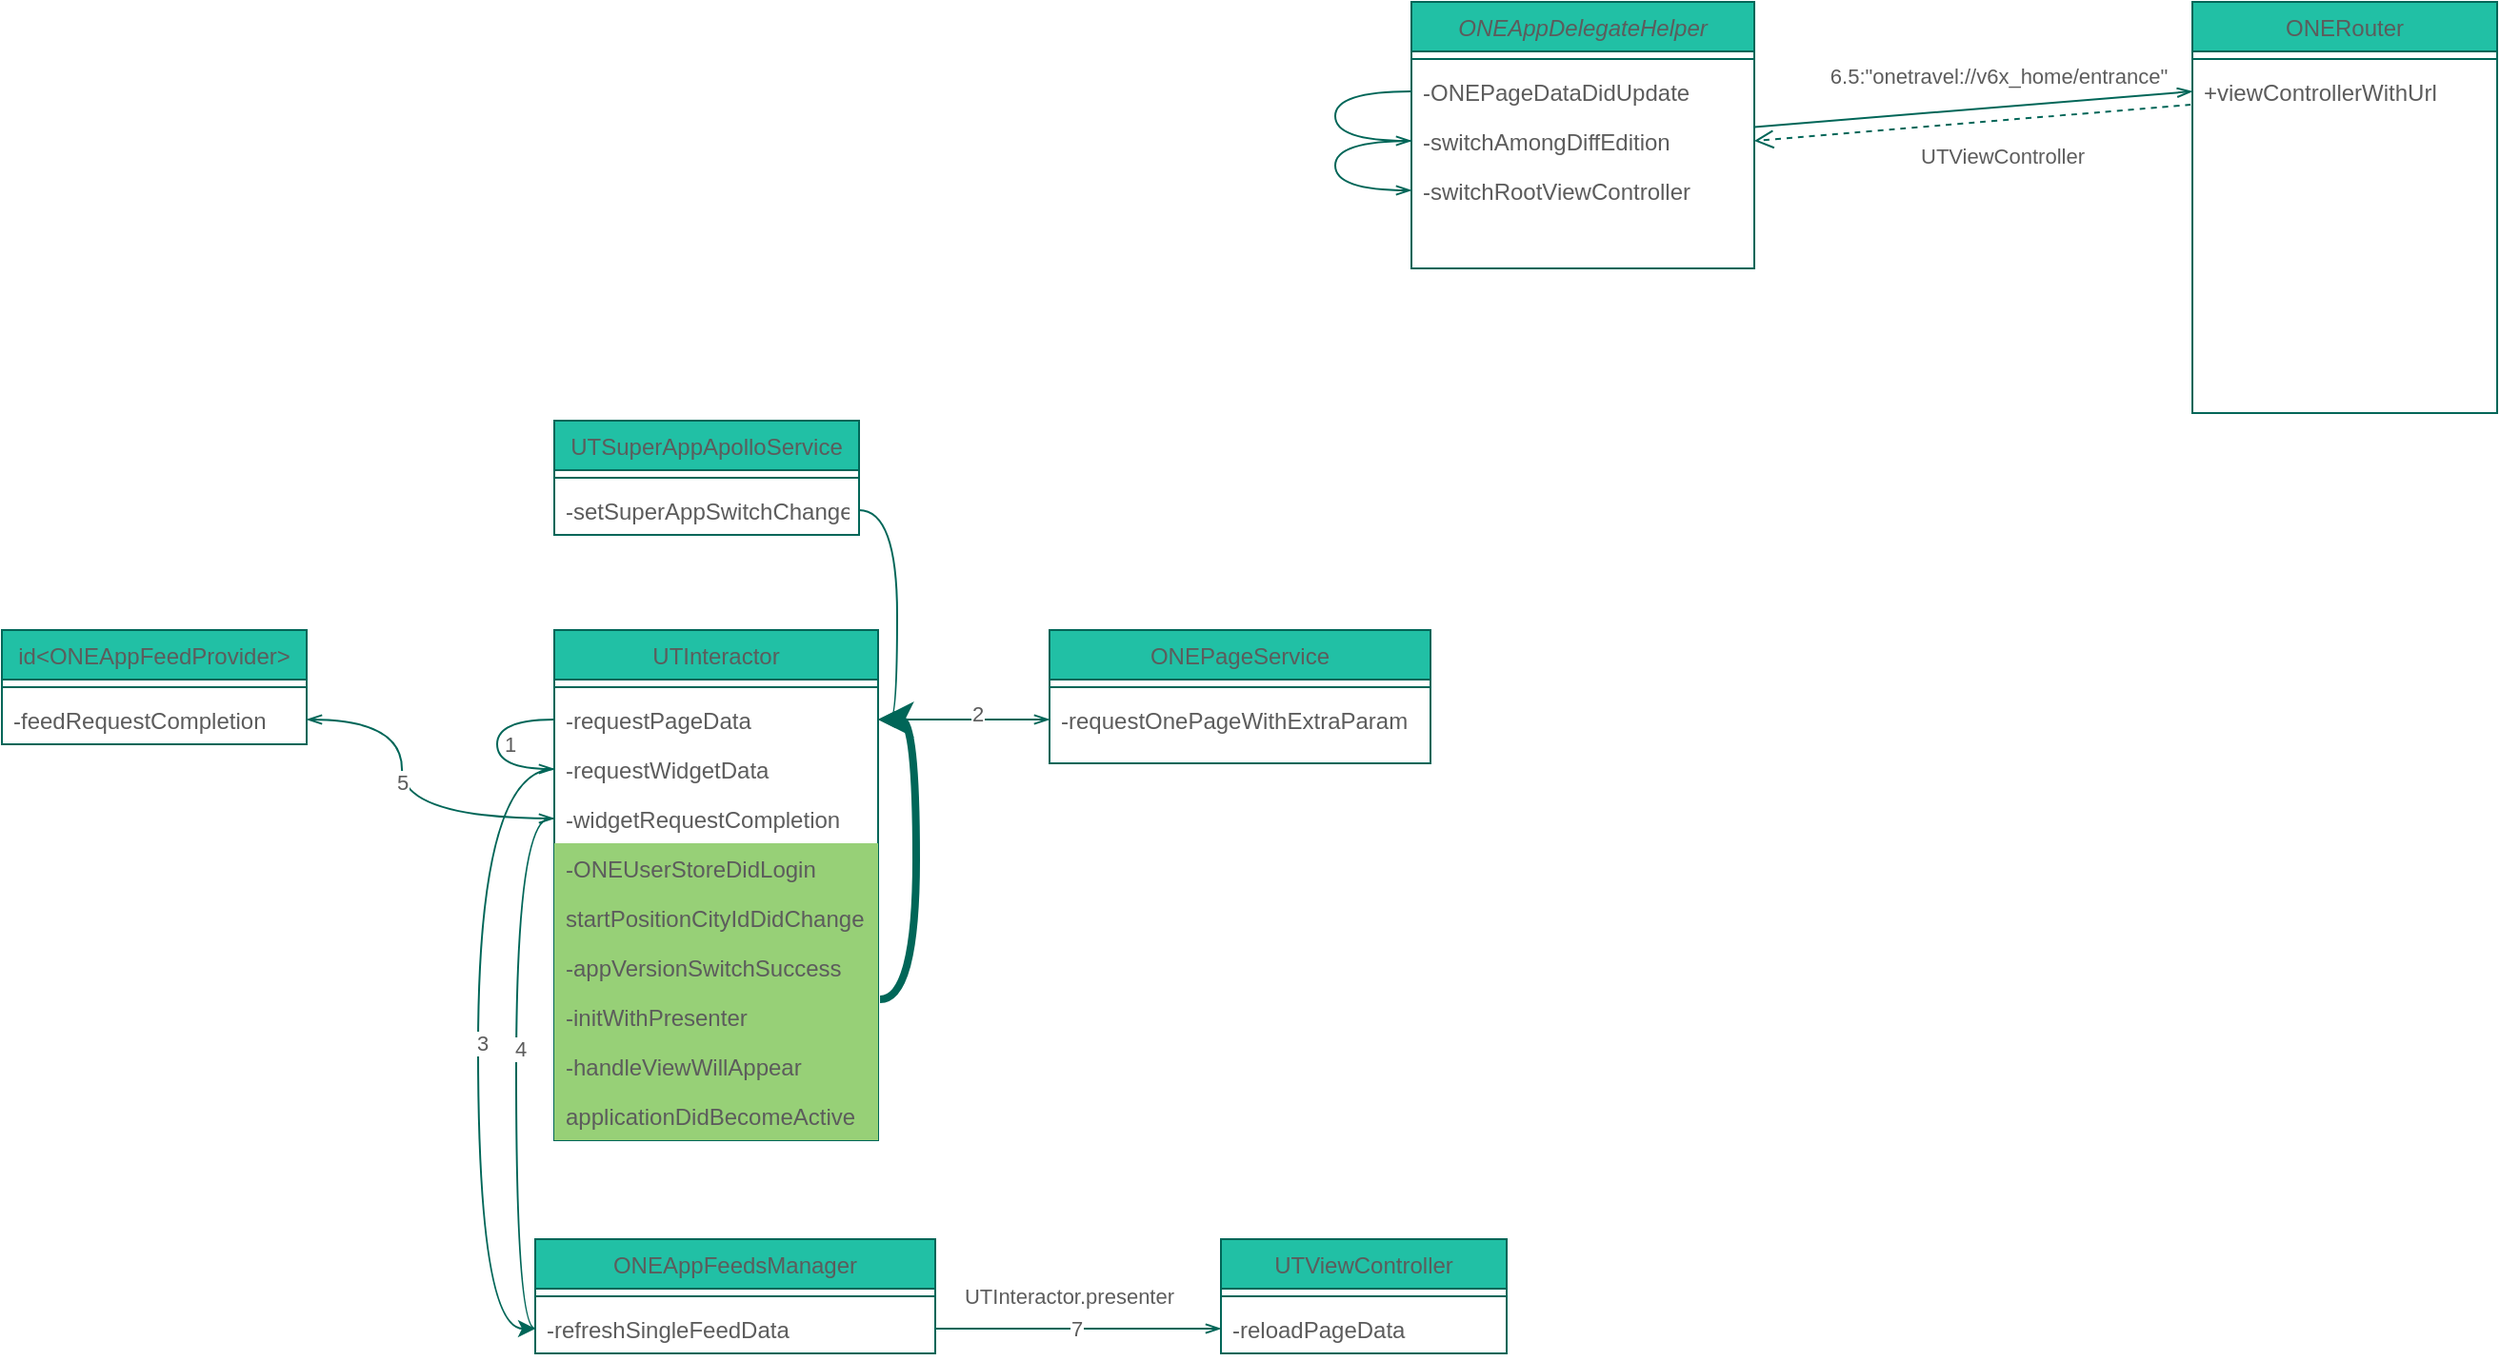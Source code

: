 <mxfile version="16.2.7" type="github">
  <diagram id="C5RBs43oDa-KdzZeNtuy" name="Page-1">
    <mxGraphModel dx="3765" dy="681" grid="1" gridSize="10" guides="1" tooltips="1" connect="1" arrows="1" fold="1" page="1" pageScale="1" pageWidth="2339" pageHeight="3300" math="0" shadow="0">
      <root>
        <mxCell id="WIyWlLk6GJQsqaUBKTNV-0" />
        <mxCell id="WIyWlLk6GJQsqaUBKTNV-1" parent="WIyWlLk6GJQsqaUBKTNV-0" />
        <mxCell id="zkfFHV4jXpPFQw0GAbJ--0" value="ONEAppDelegateHelper" style="swimlane;fontStyle=2;align=center;verticalAlign=top;childLayout=stackLayout;horizontal=1;startSize=26;horizontalStack=0;resizeParent=1;resizeLast=0;collapsible=1;marginBottom=0;rounded=0;shadow=0;strokeWidth=1;fillColor=#21C0A5;strokeColor=#006658;fontColor=#5C5C5C;" parent="WIyWlLk6GJQsqaUBKTNV-1" vertex="1">
          <mxGeometry x="680" y="40" width="180" height="140" as="geometry">
            <mxRectangle x="220" y="120" width="160" height="26" as="alternateBounds" />
          </mxGeometry>
        </mxCell>
        <mxCell id="zkfFHV4jXpPFQw0GAbJ--4" value="" style="line;html=1;strokeWidth=1;align=left;verticalAlign=middle;spacingTop=-1;spacingLeft=3;spacingRight=3;rotatable=0;labelPosition=right;points=[];portConstraint=eastwest;fillColor=#21C0A5;strokeColor=#006658;fontColor=#5C5C5C;rounded=0;" parent="zkfFHV4jXpPFQw0GAbJ--0" vertex="1">
          <mxGeometry y="26" width="180" height="8" as="geometry" />
        </mxCell>
        <mxCell id="zkfFHV4jXpPFQw0GAbJ--5" value="-ONEPageDataDidUpdate" style="text;align=left;verticalAlign=top;spacingLeft=4;spacingRight=4;overflow=hidden;rotatable=0;points=[[0,0.5],[1,0.5]];portConstraint=eastwest;fontColor=#5C5C5C;rounded=0;" parent="zkfFHV4jXpPFQw0GAbJ--0" vertex="1">
          <mxGeometry y="34" width="180" height="26" as="geometry" />
        </mxCell>
        <mxCell id="EnbTuyh9L7DMNA41FZCY-18" value="-switchAmongDiffEdition" style="text;align=left;verticalAlign=top;spacingLeft=4;spacingRight=4;overflow=hidden;rotatable=0;points=[[0,0.5],[1,0.5]];portConstraint=eastwest;fontColor=#5C5C5C;rounded=0;" vertex="1" parent="zkfFHV4jXpPFQw0GAbJ--0">
          <mxGeometry y="60" width="180" height="26" as="geometry" />
        </mxCell>
        <mxCell id="EnbTuyh9L7DMNA41FZCY-28" value="" style="edgeStyle=orthogonalEdgeStyle;html=1;align=left;spacingLeft=2;endArrow=openThin;rounded=0;exitX=0;exitY=0.5;exitDx=0;exitDy=0;entryX=0;entryY=0.5;entryDx=0;entryDy=0;endFill=0;strokeColor=#006658;fontColor=#5C5C5C;curved=1;" edge="1" target="EnbTuyh9L7DMNA41FZCY-18" parent="zkfFHV4jXpPFQw0GAbJ--0" source="zkfFHV4jXpPFQw0GAbJ--5">
          <mxGeometry relative="1" as="geometry">
            <mxPoint x="190" y="50" as="sourcePoint" />
            <Array as="points">
              <mxPoint x="-40" y="47" />
              <mxPoint x="-40" y="73" />
            </Array>
            <mxPoint y="70" as="targetPoint" />
          </mxGeometry>
        </mxCell>
        <mxCell id="EnbTuyh9L7DMNA41FZCY-39" value="-switchRootViewController" style="text;align=left;verticalAlign=top;spacingLeft=4;spacingRight=4;overflow=hidden;rotatable=0;points=[[0,0.5],[1,0.5]];portConstraint=eastwest;fontColor=#5C5C5C;rounded=0;" vertex="1" parent="zkfFHV4jXpPFQw0GAbJ--0">
          <mxGeometry y="86" width="180" height="26" as="geometry" />
        </mxCell>
        <mxCell id="EnbTuyh9L7DMNA41FZCY-40" value="" style="edgeStyle=orthogonalEdgeStyle;html=1;align=left;spacingLeft=2;endArrow=openThin;rounded=0;exitX=0;exitY=0.5;exitDx=0;exitDy=0;endFill=0;entryX=0;entryY=0.5;entryDx=0;entryDy=0;strokeColor=#006658;fontColor=#5C5C5C;curved=1;" edge="1" parent="zkfFHV4jXpPFQw0GAbJ--0" source="EnbTuyh9L7DMNA41FZCY-18" target="EnbTuyh9L7DMNA41FZCY-39">
          <mxGeometry relative="1" as="geometry">
            <mxPoint x="10" y="57" as="sourcePoint" />
            <Array as="points">
              <mxPoint x="-40" y="73" />
              <mxPoint x="-40" y="99" />
            </Array>
            <mxPoint x="-40" y="110" as="targetPoint" />
          </mxGeometry>
        </mxCell>
        <mxCell id="zkfFHV4jXpPFQw0GAbJ--17" value="ONERouter" style="swimlane;fontStyle=0;align=center;verticalAlign=top;childLayout=stackLayout;horizontal=1;startSize=26;horizontalStack=0;resizeParent=1;resizeLast=0;collapsible=1;marginBottom=0;rounded=0;shadow=0;strokeWidth=1;fillColor=#21C0A5;strokeColor=#006658;fontColor=#5C5C5C;" parent="WIyWlLk6GJQsqaUBKTNV-1" vertex="1">
          <mxGeometry x="1090" y="40" width="160" height="216" as="geometry">
            <mxRectangle x="550" y="140" width="160" height="26" as="alternateBounds" />
          </mxGeometry>
        </mxCell>
        <mxCell id="zkfFHV4jXpPFQw0GAbJ--23" value="" style="line;html=1;strokeWidth=1;align=left;verticalAlign=middle;spacingTop=-1;spacingLeft=3;spacingRight=3;rotatable=0;labelPosition=right;points=[];portConstraint=eastwest;fillColor=#21C0A5;strokeColor=#006658;fontColor=#5C5C5C;rounded=0;" parent="zkfFHV4jXpPFQw0GAbJ--17" vertex="1">
          <mxGeometry y="26" width="160" height="8" as="geometry" />
        </mxCell>
        <mxCell id="zkfFHV4jXpPFQw0GAbJ--25" value="+viewControllerWithUrl" style="text;align=left;verticalAlign=top;spacingLeft=4;spacingRight=4;overflow=hidden;rotatable=0;points=[[0,0.5],[1,0.5]];portConstraint=eastwest;fontColor=#5C5C5C;rounded=0;" parent="zkfFHV4jXpPFQw0GAbJ--17" vertex="1">
          <mxGeometry y="34" width="160" height="26" as="geometry" />
        </mxCell>
        <mxCell id="EnbTuyh9L7DMNA41FZCY-30" style="orthogonalLoop=1;jettySize=auto;html=1;entryX=0;entryY=0.5;entryDx=0;entryDy=0;fontSize=11;rounded=0;elbow=vertical;endArrow=openThin;endFill=0;strokeColor=#006658;fontColor=#5C5C5C;curved=1;" edge="1" parent="WIyWlLk6GJQsqaUBKTNV-1" source="EnbTuyh9L7DMNA41FZCY-18" target="zkfFHV4jXpPFQw0GAbJ--25">
          <mxGeometry relative="1" as="geometry" />
        </mxCell>
        <mxCell id="EnbTuyh9L7DMNA41FZCY-31" value="&lt;span style=&quot;font-size: 11px&quot;&gt;6.5:&quot;onetravel://v6x_home/entrance&quot;&lt;/span&gt;" style="edgeLabel;html=1;align=center;verticalAlign=middle;resizable=0;points=[];fontSize=11;fontColor=#5C5C5C;rounded=0;" vertex="1" connectable="0" parent="EnbTuyh9L7DMNA41FZCY-30">
          <mxGeometry x="0.11" y="2" relative="1" as="geometry">
            <mxPoint y="-15" as="offset" />
          </mxGeometry>
        </mxCell>
        <mxCell id="EnbTuyh9L7DMNA41FZCY-32" value="UTViewController" style="swimlane;fontStyle=0;align=center;verticalAlign=top;childLayout=stackLayout;horizontal=1;startSize=26;horizontalStack=0;resizeParent=1;resizeLast=0;collapsible=1;marginBottom=0;rounded=0;shadow=0;strokeWidth=1;fillColor=#21C0A5;strokeColor=#006658;fontColor=#5C5C5C;" vertex="1" parent="WIyWlLk6GJQsqaUBKTNV-1">
          <mxGeometry x="580" y="690" width="150" height="60" as="geometry">
            <mxRectangle x="550" y="140" width="160" height="26" as="alternateBounds" />
          </mxGeometry>
        </mxCell>
        <mxCell id="EnbTuyh9L7DMNA41FZCY-33" value="" style="line;html=1;strokeWidth=1;align=left;verticalAlign=middle;spacingTop=-1;spacingLeft=3;spacingRight=3;rotatable=0;labelPosition=right;points=[];portConstraint=eastwest;fillColor=#21C0A5;strokeColor=#006658;fontColor=#5C5C5C;rounded=0;" vertex="1" parent="EnbTuyh9L7DMNA41FZCY-32">
          <mxGeometry y="26" width="150" height="8" as="geometry" />
        </mxCell>
        <mxCell id="EnbTuyh9L7DMNA41FZCY-34" value="-reloadPageData" style="text;align=left;verticalAlign=top;spacingLeft=4;spacingRight=4;overflow=hidden;rotatable=0;points=[[0,0.5],[1,0.5]];portConstraint=eastwest;fontColor=#5C5C5C;rounded=0;" vertex="1" parent="EnbTuyh9L7DMNA41FZCY-32">
          <mxGeometry y="34" width="150" height="26" as="geometry" />
        </mxCell>
        <mxCell id="EnbTuyh9L7DMNA41FZCY-37" value="" style="html=1;verticalAlign=bottom;endArrow=open;dashed=1;endSize=8;exitX=-0.006;exitY=0.769;rounded=0;fontSize=11;elbow=vertical;exitDx=0;exitDy=0;entryX=1;entryY=0.5;entryDx=0;entryDy=0;exitPerimeter=0;strokeColor=#006658;fontColor=#5C5C5C;curved=1;" edge="1" source="zkfFHV4jXpPFQw0GAbJ--25" parent="WIyWlLk6GJQsqaUBKTNV-1" target="EnbTuyh9L7DMNA41FZCY-18">
          <mxGeometry relative="1" as="geometry">
            <mxPoint x="840" y="246" as="targetPoint" />
            <mxPoint x="910" y="246" as="sourcePoint" />
          </mxGeometry>
        </mxCell>
        <mxCell id="EnbTuyh9L7DMNA41FZCY-38" value="&lt;span style=&quot;font-size: 11px&quot;&gt;UTViewController&lt;/span&gt;" style="edgeLabel;html=1;align=center;verticalAlign=middle;resizable=0;points=[];fontSize=11;fontColor=#5C5C5C;rounded=0;" vertex="1" connectable="0" parent="WIyWlLk6GJQsqaUBKTNV-1">
          <mxGeometry x="990.004" y="120.003" as="geometry">
            <mxPoint y="1" as="offset" />
          </mxGeometry>
        </mxCell>
        <mxCell id="EnbTuyh9L7DMNA41FZCY-41" value="UTInteractor" style="swimlane;fontStyle=0;align=center;verticalAlign=top;childLayout=stackLayout;horizontal=1;startSize=26;horizontalStack=0;resizeParent=1;resizeLast=0;collapsible=1;marginBottom=0;rounded=0;shadow=0;strokeWidth=1;fillColor=#21C0A5;strokeColor=#006658;fontColor=#5C5C5C;" vertex="1" parent="WIyWlLk6GJQsqaUBKTNV-1">
          <mxGeometry x="230" y="370" width="170" height="268" as="geometry">
            <mxRectangle x="550" y="140" width="160" height="26" as="alternateBounds" />
          </mxGeometry>
        </mxCell>
        <mxCell id="EnbTuyh9L7DMNA41FZCY-42" value="" style="line;html=1;strokeWidth=1;align=left;verticalAlign=middle;spacingTop=-1;spacingLeft=3;spacingRight=3;rotatable=0;labelPosition=right;points=[];portConstraint=eastwest;fillColor=#21C0A5;strokeColor=#006658;fontColor=#5C5C5C;rounded=0;" vertex="1" parent="EnbTuyh9L7DMNA41FZCY-41">
          <mxGeometry y="26" width="170" height="8" as="geometry" />
        </mxCell>
        <mxCell id="EnbTuyh9L7DMNA41FZCY-43" value="-requestPageData" style="text;align=left;verticalAlign=top;spacingLeft=4;spacingRight=4;overflow=hidden;rotatable=0;points=[[0,0.5],[1,0.5]];portConstraint=eastwest;fontColor=#5C5C5C;rounded=0;" vertex="1" parent="EnbTuyh9L7DMNA41FZCY-41">
          <mxGeometry y="34" width="170" height="26" as="geometry" />
        </mxCell>
        <mxCell id="EnbTuyh9L7DMNA41FZCY-49" value="-requestWidgetData" style="text;align=left;verticalAlign=top;spacingLeft=4;spacingRight=4;overflow=hidden;rotatable=0;points=[[0,0.5],[1,0.5]];portConstraint=eastwest;fontColor=#5C5C5C;rounded=0;" vertex="1" parent="EnbTuyh9L7DMNA41FZCY-41">
          <mxGeometry y="60" width="170" height="26" as="geometry" />
        </mxCell>
        <mxCell id="EnbTuyh9L7DMNA41FZCY-50" value="1" style="edgeStyle=orthogonalEdgeStyle;html=1;align=left;spacingLeft=2;endArrow=openThin;rounded=0;exitX=0;exitY=0.5;exitDx=0;exitDy=0;entryX=0;entryY=0.5;entryDx=0;entryDy=0;endFill=0;strokeColor=#006658;fontColor=#5C5C5C;curved=1;" edge="1" parent="EnbTuyh9L7DMNA41FZCY-41" source="EnbTuyh9L7DMNA41FZCY-43" target="EnbTuyh9L7DMNA41FZCY-49">
          <mxGeometry relative="1" as="geometry">
            <mxPoint y="40" as="sourcePoint" />
            <Array as="points">
              <mxPoint x="-30" y="47" />
              <mxPoint x="-30" y="73" />
            </Array>
            <mxPoint y="66" as="targetPoint" />
          </mxGeometry>
        </mxCell>
        <mxCell id="EnbTuyh9L7DMNA41FZCY-86" value="-widgetRequestCompletion" style="text;align=left;verticalAlign=top;spacingLeft=4;spacingRight=4;overflow=hidden;rotatable=0;points=[[0,0.5],[1,0.5]];portConstraint=eastwest;fontColor=#5C5C5C;rounded=0;" vertex="1" parent="EnbTuyh9L7DMNA41FZCY-41">
          <mxGeometry y="86" width="170" height="26" as="geometry" />
        </mxCell>
        <mxCell id="EnbTuyh9L7DMNA41FZCY-56" value="-ONEUserStoreDidLogin" style="text;align=left;verticalAlign=top;spacingLeft=4;spacingRight=4;overflow=hidden;rotatable=0;points=[[0,0.5],[1,0.5]];portConstraint=eastwest;fontColor=#5C5C5C;rounded=0;fillColor=#97D077;gradientColor=none;shadow=0;sketch=0;glass=0;" vertex="1" parent="EnbTuyh9L7DMNA41FZCY-41">
          <mxGeometry y="112" width="170" height="26" as="geometry" />
        </mxCell>
        <mxCell id="EnbTuyh9L7DMNA41FZCY-69" value="startPositionCityIdDidChange" style="text;align=left;verticalAlign=top;spacingLeft=4;spacingRight=4;overflow=hidden;rotatable=0;points=[[0,0.5],[1,0.5]];portConstraint=eastwest;fontColor=#5C5C5C;rounded=0;fillColor=#97D077;gradientColor=none;shadow=0;sketch=0;" vertex="1" parent="EnbTuyh9L7DMNA41FZCY-41">
          <mxGeometry y="138" width="170" height="26" as="geometry" />
        </mxCell>
        <mxCell id="EnbTuyh9L7DMNA41FZCY-76" style="edgeStyle=orthogonalEdgeStyle;curved=1;orthogonalLoop=1;jettySize=auto;html=1;entryX=1;entryY=0.5;entryDx=0;entryDy=0;fontColor=#5C5C5C;strokeColor=#006658;fillColor=#21C0A5;exitX=1.006;exitY=1.154;exitDx=0;exitDy=0;exitPerimeter=0;strokeWidth=4;" edge="1" parent="EnbTuyh9L7DMNA41FZCY-41" source="EnbTuyh9L7DMNA41FZCY-70" target="EnbTuyh9L7DMNA41FZCY-43">
          <mxGeometry relative="1" as="geometry">
            <Array as="points">
              <mxPoint x="190" y="194" />
              <mxPoint x="190" y="47" />
            </Array>
          </mxGeometry>
        </mxCell>
        <mxCell id="EnbTuyh9L7DMNA41FZCY-70" value="-appVersionSwitchSuccess&#xa;" style="text;align=left;verticalAlign=top;spacingLeft=4;spacingRight=4;overflow=hidden;rotatable=0;points=[[0,0.5],[1,0.5]];portConstraint=eastwest;fontColor=#5C5C5C;rounded=0;fillColor=#97D077;gradientColor=none;shadow=0;sketch=0;" vertex="1" parent="EnbTuyh9L7DMNA41FZCY-41">
          <mxGeometry y="164" width="170" height="26" as="geometry" />
        </mxCell>
        <mxCell id="EnbTuyh9L7DMNA41FZCY-71" value="-initWithPresenter" style="text;align=left;verticalAlign=top;spacingLeft=4;spacingRight=4;overflow=hidden;rotatable=0;points=[[0,0.5],[1,0.5]];portConstraint=eastwest;fontColor=#5C5C5C;rounded=0;fillColor=#97D077;gradientColor=none;shadow=0;sketch=0;" vertex="1" parent="EnbTuyh9L7DMNA41FZCY-41">
          <mxGeometry y="190" width="170" height="26" as="geometry" />
        </mxCell>
        <mxCell id="EnbTuyh9L7DMNA41FZCY-72" value="-handleViewWillAppear&#xa;&#xa;" style="text;align=left;verticalAlign=top;spacingLeft=4;spacingRight=4;overflow=hidden;rotatable=0;points=[[0,0.5],[1,0.5]];portConstraint=eastwest;fontColor=#5C5C5C;rounded=0;fillColor=#97D077;gradientColor=none;shadow=0;sketch=0;" vertex="1" parent="EnbTuyh9L7DMNA41FZCY-41">
          <mxGeometry y="216" width="170" height="26" as="geometry" />
        </mxCell>
        <mxCell id="EnbTuyh9L7DMNA41FZCY-84" value="applicationDidBecomeActive" style="text;align=left;verticalAlign=top;spacingLeft=4;spacingRight=4;overflow=hidden;rotatable=0;points=[[0,0.5],[1,0.5]];portConstraint=eastwest;fontColor=#5C5C5C;rounded=0;fillColor=#97D077;gradientColor=none;shadow=0;sketch=0;" vertex="1" parent="EnbTuyh9L7DMNA41FZCY-41">
          <mxGeometry y="242" width="170" height="26" as="geometry" />
        </mxCell>
        <mxCell id="EnbTuyh9L7DMNA41FZCY-44" value="ONEPageService" style="swimlane;fontStyle=0;align=center;verticalAlign=top;childLayout=stackLayout;horizontal=1;startSize=26;horizontalStack=0;resizeParent=1;resizeLast=0;collapsible=1;marginBottom=0;rounded=0;shadow=0;strokeWidth=1;fillColor=#21C0A5;strokeColor=#006658;fontColor=#5C5C5C;" vertex="1" parent="WIyWlLk6GJQsqaUBKTNV-1">
          <mxGeometry x="490" y="370" width="200" height="70" as="geometry">
            <mxRectangle x="550" y="140" width="160" height="26" as="alternateBounds" />
          </mxGeometry>
        </mxCell>
        <mxCell id="EnbTuyh9L7DMNA41FZCY-45" value="" style="line;html=1;strokeWidth=1;align=left;verticalAlign=middle;spacingTop=-1;spacingLeft=3;spacingRight=3;rotatable=0;labelPosition=right;points=[];portConstraint=eastwest;fillColor=#21C0A5;strokeColor=#006658;fontColor=#5C5C5C;rounded=0;" vertex="1" parent="EnbTuyh9L7DMNA41FZCY-44">
          <mxGeometry y="26" width="200" height="8" as="geometry" />
        </mxCell>
        <mxCell id="EnbTuyh9L7DMNA41FZCY-47" value="-requestOnePageWithExtraParam" style="text;align=left;verticalAlign=top;spacingLeft=4;spacingRight=4;overflow=hidden;rotatable=0;points=[[0,0.5],[1,0.5]];portConstraint=eastwest;fontColor=#5C5C5C;rounded=0;" vertex="1" parent="EnbTuyh9L7DMNA41FZCY-44">
          <mxGeometry y="34" width="200" height="26" as="geometry" />
        </mxCell>
        <mxCell id="EnbTuyh9L7DMNA41FZCY-48" style="edgeStyle=none;rounded=0;orthogonalLoop=1;jettySize=auto;html=1;entryX=0;entryY=0.5;entryDx=0;entryDy=0;fontSize=11;endArrow=openThin;endFill=0;elbow=vertical;strokeColor=#006658;fontColor=#5C5C5C;curved=1;" edge="1" parent="WIyWlLk6GJQsqaUBKTNV-1" target="EnbTuyh9L7DMNA41FZCY-47">
          <mxGeometry relative="1" as="geometry">
            <mxPoint x="400" y="417" as="sourcePoint" />
          </mxGeometry>
        </mxCell>
        <mxCell id="EnbTuyh9L7DMNA41FZCY-58" value="2" style="edgeLabel;html=1;align=center;verticalAlign=middle;resizable=0;points=[];fontSize=11;fontColor=#5C5C5C;rounded=0;" vertex="1" connectable="0" parent="EnbTuyh9L7DMNA41FZCY-48">
          <mxGeometry x="0.14" y="3" relative="1" as="geometry">
            <mxPoint as="offset" />
          </mxGeometry>
        </mxCell>
        <mxCell id="EnbTuyh9L7DMNA41FZCY-51" value="ONEAppFeedsManager&#xa;" style="swimlane;fontStyle=0;align=center;verticalAlign=top;childLayout=stackLayout;horizontal=1;startSize=26;horizontalStack=0;resizeParent=1;resizeLast=0;collapsible=1;marginBottom=0;rounded=0;shadow=0;strokeWidth=1;fillColor=#21C0A5;strokeColor=#006658;fontColor=#5C5C5C;" vertex="1" parent="WIyWlLk6GJQsqaUBKTNV-1">
          <mxGeometry x="220" y="690" width="210" height="60" as="geometry">
            <mxRectangle x="550" y="140" width="160" height="26" as="alternateBounds" />
          </mxGeometry>
        </mxCell>
        <mxCell id="EnbTuyh9L7DMNA41FZCY-52" value="" style="line;html=1;strokeWidth=1;align=left;verticalAlign=middle;spacingTop=-1;spacingLeft=3;spacingRight=3;rotatable=0;labelPosition=right;points=[];portConstraint=eastwest;fillColor=#21C0A5;strokeColor=#006658;fontColor=#5C5C5C;rounded=0;" vertex="1" parent="EnbTuyh9L7DMNA41FZCY-51">
          <mxGeometry y="26" width="210" height="8" as="geometry" />
        </mxCell>
        <mxCell id="EnbTuyh9L7DMNA41FZCY-53" value="-refreshSingleFeedData" style="text;align=left;verticalAlign=top;spacingLeft=4;spacingRight=4;overflow=hidden;rotatable=0;points=[[0,0.5],[1,0.5]];portConstraint=eastwest;fontColor=#5C5C5C;rounded=0;" vertex="1" parent="EnbTuyh9L7DMNA41FZCY-51">
          <mxGeometry y="34" width="210" height="26" as="geometry" />
        </mxCell>
        <mxCell id="EnbTuyh9L7DMNA41FZCY-55" style="edgeStyle=orthogonalEdgeStyle;rounded=0;orthogonalLoop=1;jettySize=auto;html=1;fontSize=11;endArrow=openThin;endFill=0;elbow=vertical;strokeColor=#006658;fontColor=#5C5C5C;curved=1;entryX=0;entryY=0.5;entryDx=0;entryDy=0;exitX=0;exitY=0.5;exitDx=0;exitDy=0;" edge="1" parent="WIyWlLk6GJQsqaUBKTNV-1" source="EnbTuyh9L7DMNA41FZCY-53" target="EnbTuyh9L7DMNA41FZCY-86">
          <mxGeometry relative="1" as="geometry">
            <mxPoint x="110" y="490" as="sourcePoint" />
            <mxPoint x="180" y="750" as="targetPoint" />
            <Array as="points">
              <mxPoint x="210" y="737" />
              <mxPoint x="210" y="469" />
            </Array>
          </mxGeometry>
        </mxCell>
        <mxCell id="EnbTuyh9L7DMNA41FZCY-60" value="4" style="edgeLabel;html=1;align=center;verticalAlign=middle;resizable=0;points=[];fontSize=11;fontColor=#5C5C5C;rounded=0;" vertex="1" connectable="0" parent="EnbTuyh9L7DMNA41FZCY-55">
          <mxGeometry x="0.053" y="-2" relative="1" as="geometry">
            <mxPoint as="offset" />
          </mxGeometry>
        </mxCell>
        <mxCell id="EnbTuyh9L7DMNA41FZCY-62" style="edgeStyle=orthogonalEdgeStyle;rounded=0;orthogonalLoop=1;jettySize=auto;html=1;entryX=0;entryY=0.5;entryDx=0;entryDy=0;fontSize=11;endArrow=openThin;endFill=0;elbow=vertical;strokeColor=#006658;fontColor=#5C5C5C;curved=1;" edge="1" parent="WIyWlLk6GJQsqaUBKTNV-1" source="EnbTuyh9L7DMNA41FZCY-53" target="EnbTuyh9L7DMNA41FZCY-34">
          <mxGeometry relative="1" as="geometry" />
        </mxCell>
        <mxCell id="EnbTuyh9L7DMNA41FZCY-63" value="7" style="edgeLabel;html=1;align=center;verticalAlign=middle;resizable=0;points=[];fontSize=11;fontColor=#5C5C5C;rounded=0;" vertex="1" connectable="0" parent="EnbTuyh9L7DMNA41FZCY-62">
          <mxGeometry x="0.378" y="4" relative="1" as="geometry">
            <mxPoint x="-30" y="4" as="offset" />
          </mxGeometry>
        </mxCell>
        <mxCell id="EnbTuyh9L7DMNA41FZCY-64" value="id&lt;ONEAppFeedProvider&gt;" style="swimlane;fontStyle=0;align=center;verticalAlign=top;childLayout=stackLayout;horizontal=1;startSize=26;horizontalStack=0;resizeParent=1;resizeLast=0;collapsible=1;marginBottom=0;rounded=0;shadow=0;strokeWidth=1;fillColor=#21C0A5;strokeColor=#006658;fontColor=#5C5C5C;" vertex="1" parent="WIyWlLk6GJQsqaUBKTNV-1">
          <mxGeometry x="-60" y="370" width="160" height="60" as="geometry">
            <mxRectangle x="550" y="140" width="160" height="26" as="alternateBounds" />
          </mxGeometry>
        </mxCell>
        <mxCell id="EnbTuyh9L7DMNA41FZCY-65" value="" style="line;html=1;strokeWidth=1;align=left;verticalAlign=middle;spacingTop=-1;spacingLeft=3;spacingRight=3;rotatable=0;labelPosition=right;points=[];portConstraint=eastwest;fillColor=#21C0A5;strokeColor=#006658;fontColor=#5C5C5C;rounded=0;" vertex="1" parent="EnbTuyh9L7DMNA41FZCY-64">
          <mxGeometry y="26" width="160" height="8" as="geometry" />
        </mxCell>
        <mxCell id="EnbTuyh9L7DMNA41FZCY-66" value="-feedRequestCompletion" style="text;align=left;verticalAlign=top;spacingLeft=4;spacingRight=4;overflow=hidden;rotatable=0;points=[[0,0.5],[1,0.5]];portConstraint=eastwest;fontColor=#5C5C5C;rounded=0;" vertex="1" parent="EnbTuyh9L7DMNA41FZCY-64">
          <mxGeometry y="34" width="160" height="26" as="geometry" />
        </mxCell>
        <mxCell id="EnbTuyh9L7DMNA41FZCY-67" style="edgeStyle=orthogonalEdgeStyle;rounded=0;orthogonalLoop=1;jettySize=auto;html=1;entryX=1;entryY=0.5;entryDx=0;entryDy=0;fontSize=11;endArrow=openThin;endFill=0;elbow=vertical;strokeColor=#006658;fontColor=#5C5C5C;curved=1;" edge="1" parent="WIyWlLk6GJQsqaUBKTNV-1" target="EnbTuyh9L7DMNA41FZCY-66">
          <mxGeometry relative="1" as="geometry">
            <mxPoint x="230" y="469" as="sourcePoint" />
            <Array as="points">
              <mxPoint x="150" y="469" />
              <mxPoint x="150" y="417" />
            </Array>
          </mxGeometry>
        </mxCell>
        <mxCell id="EnbTuyh9L7DMNA41FZCY-68" value="5" style="edgeLabel;html=1;align=center;verticalAlign=middle;resizable=0;points=[];fontSize=11;fontColor=#5C5C5C;rounded=0;" vertex="1" connectable="0" parent="EnbTuyh9L7DMNA41FZCY-67">
          <mxGeometry x="0.088" relative="1" as="geometry">
            <mxPoint as="offset" />
          </mxGeometry>
        </mxCell>
        <mxCell id="EnbTuyh9L7DMNA41FZCY-80" value="UTSuperAppApolloService" style="swimlane;fontStyle=0;align=center;verticalAlign=top;childLayout=stackLayout;horizontal=1;startSize=26;horizontalStack=0;resizeParent=1;resizeLast=0;collapsible=1;marginBottom=0;rounded=0;shadow=0;strokeWidth=1;fillColor=#21C0A5;strokeColor=#006658;fontColor=#5C5C5C;" vertex="1" parent="WIyWlLk6GJQsqaUBKTNV-1">
          <mxGeometry x="230" y="260" width="160" height="60" as="geometry">
            <mxRectangle x="550" y="140" width="160" height="26" as="alternateBounds" />
          </mxGeometry>
        </mxCell>
        <mxCell id="EnbTuyh9L7DMNA41FZCY-81" value="" style="line;html=1;strokeWidth=1;align=left;verticalAlign=middle;spacingTop=-1;spacingLeft=3;spacingRight=3;rotatable=0;labelPosition=right;points=[];portConstraint=eastwest;fillColor=#21C0A5;strokeColor=#006658;fontColor=#5C5C5C;rounded=0;" vertex="1" parent="EnbTuyh9L7DMNA41FZCY-80">
          <mxGeometry y="26" width="160" height="8" as="geometry" />
        </mxCell>
        <mxCell id="EnbTuyh9L7DMNA41FZCY-82" value="-setSuperAppSwitchChanged&#xa;&#xa;" style="text;align=left;verticalAlign=top;spacingLeft=4;spacingRight=4;overflow=hidden;rotatable=0;points=[[0,0.5],[1,0.5]];portConstraint=eastwest;fontColor=#5C5C5C;rounded=0;" vertex="1" parent="EnbTuyh9L7DMNA41FZCY-80">
          <mxGeometry y="34" width="160" height="26" as="geometry" />
        </mxCell>
        <mxCell id="EnbTuyh9L7DMNA41FZCY-83" style="edgeStyle=orthogonalEdgeStyle;curved=1;orthogonalLoop=1;jettySize=auto;html=1;fontColor=#5C5C5C;strokeColor=#006658;fillColor=#21C0A5;entryX=1;entryY=0.5;entryDx=0;entryDy=0;" edge="1" parent="WIyWlLk6GJQsqaUBKTNV-1" source="EnbTuyh9L7DMNA41FZCY-82" target="EnbTuyh9L7DMNA41FZCY-43">
          <mxGeometry relative="1" as="geometry">
            <mxPoint x="400" y="420" as="targetPoint" />
            <Array as="points">
              <mxPoint x="410" y="307" />
              <mxPoint x="410" y="417" />
            </Array>
          </mxGeometry>
        </mxCell>
        <mxCell id="EnbTuyh9L7DMNA41FZCY-87" style="edgeStyle=orthogonalEdgeStyle;curved=1;orthogonalLoop=1;jettySize=auto;html=1;entryX=0;entryY=0.5;entryDx=0;entryDy=0;fontColor=#5C5C5C;strokeColor=#006658;strokeWidth=1;fillColor=#21C0A5;" edge="1" parent="WIyWlLk6GJQsqaUBKTNV-1" source="EnbTuyh9L7DMNA41FZCY-49" target="EnbTuyh9L7DMNA41FZCY-53">
          <mxGeometry relative="1" as="geometry">
            <Array as="points">
              <mxPoint x="190" y="443" />
              <mxPoint x="190" y="737" />
            </Array>
          </mxGeometry>
        </mxCell>
        <mxCell id="EnbTuyh9L7DMNA41FZCY-88" value="3" style="edgeLabel;html=1;align=center;verticalAlign=middle;resizable=0;points=[];fontColor=#5C5C5C;" vertex="1" connectable="0" parent="EnbTuyh9L7DMNA41FZCY-87">
          <mxGeometry x="0.011" y="2" relative="1" as="geometry">
            <mxPoint as="offset" />
          </mxGeometry>
        </mxCell>
        <mxCell id="EnbTuyh9L7DMNA41FZCY-89" value="&lt;font color=&quot;#5c5c5c&quot;&gt;&lt;span style=&quot;font-size: 11px ; background-color: rgb(255 , 255 , 255)&quot;&gt;UTInteractor.presenter&lt;/span&gt;&lt;/font&gt;" style="text;html=1;resizable=0;autosize=1;align=center;verticalAlign=middle;points=[];rounded=0;shadow=0;glass=0;sketch=0;" vertex="1" parent="WIyWlLk6GJQsqaUBKTNV-1">
          <mxGeometry x="430" y="710" width="140" height="20" as="geometry" />
        </mxCell>
      </root>
    </mxGraphModel>
  </diagram>
</mxfile>
